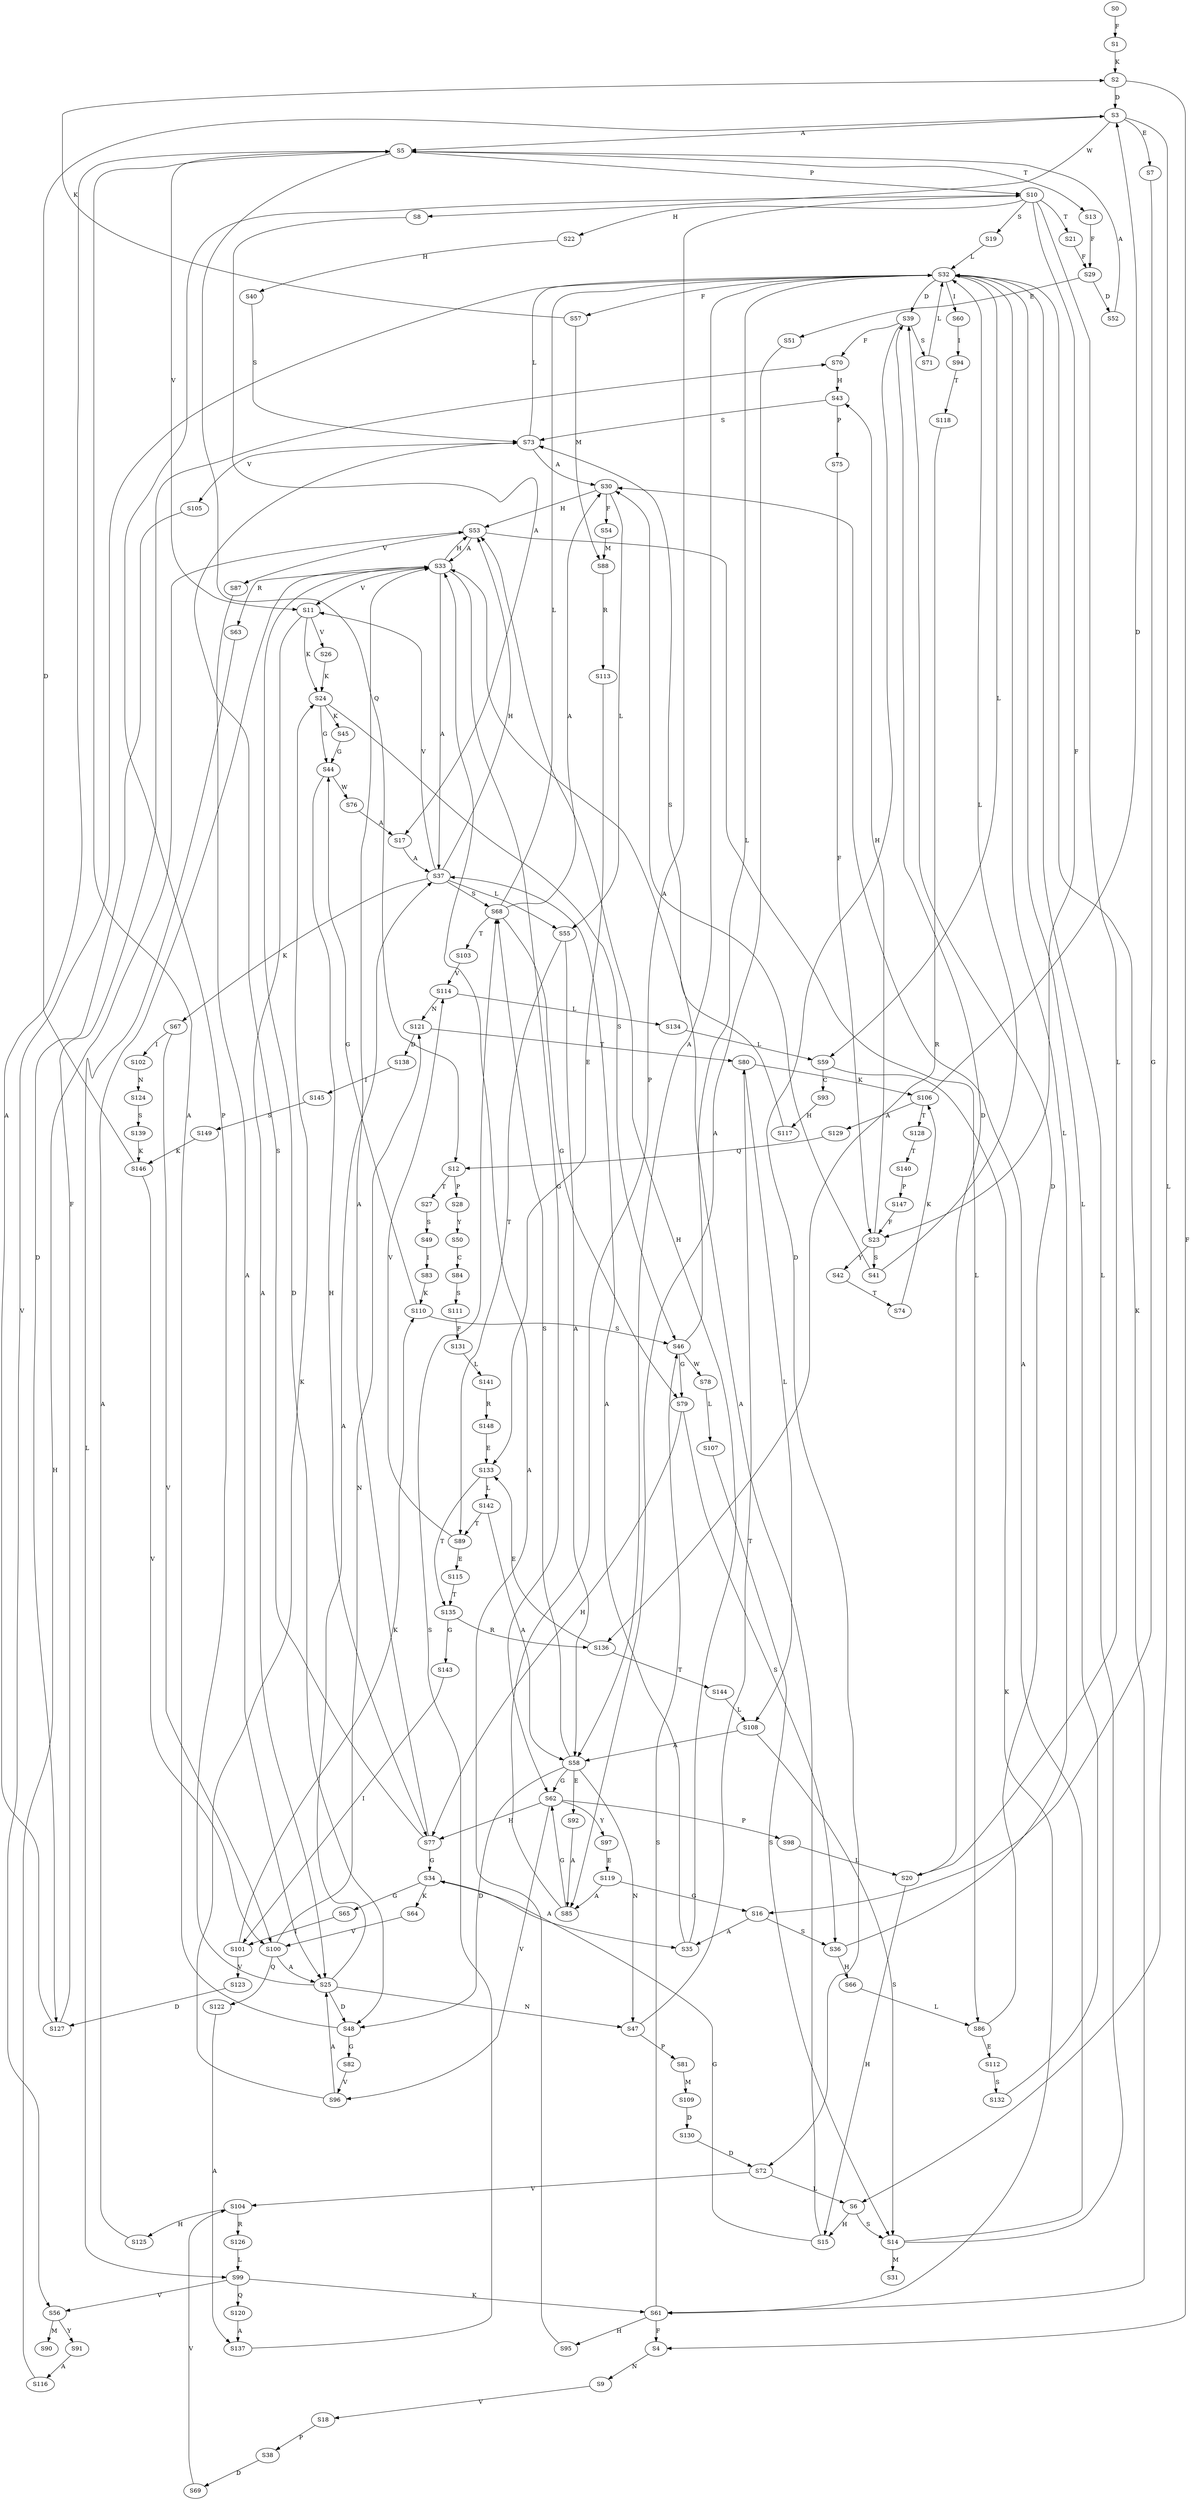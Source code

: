 strict digraph  {
	S0 -> S1 [ label = F ];
	S1 -> S2 [ label = K ];
	S2 -> S3 [ label = D ];
	S2 -> S4 [ label = F ];
	S3 -> S5 [ label = A ];
	S3 -> S6 [ label = L ];
	S3 -> S7 [ label = E ];
	S3 -> S8 [ label = W ];
	S4 -> S9 [ label = N ];
	S5 -> S10 [ label = P ];
	S5 -> S11 [ label = V ];
	S5 -> S12 [ label = Q ];
	S5 -> S13 [ label = T ];
	S6 -> S14 [ label = S ];
	S6 -> S15 [ label = H ];
	S7 -> S16 [ label = G ];
	S8 -> S17 [ label = A ];
	S9 -> S18 [ label = V ];
	S10 -> S19 [ label = S ];
	S10 -> S20 [ label = L ];
	S10 -> S21 [ label = T ];
	S10 -> S22 [ label = H ];
	S10 -> S23 [ label = F ];
	S11 -> S24 [ label = K ];
	S11 -> S25 [ label = A ];
	S11 -> S26 [ label = V ];
	S12 -> S27 [ label = T ];
	S12 -> S28 [ label = P ];
	S13 -> S29 [ label = F ];
	S14 -> S30 [ label = A ];
	S14 -> S31 [ label = M ];
	S14 -> S32 [ label = L ];
	S15 -> S33 [ label = A ];
	S15 -> S34 [ label = G ];
	S16 -> S35 [ label = A ];
	S16 -> S36 [ label = S ];
	S17 -> S37 [ label = A ];
	S18 -> S38 [ label = P ];
	S19 -> S32 [ label = L ];
	S20 -> S15 [ label = H ];
	S20 -> S39 [ label = D ];
	S21 -> S29 [ label = F ];
	S22 -> S40 [ label = H ];
	S23 -> S41 [ label = S ];
	S23 -> S42 [ label = Y ];
	S23 -> S43 [ label = H ];
	S24 -> S44 [ label = G ];
	S24 -> S45 [ label = K ];
	S24 -> S46 [ label = S ];
	S25 -> S47 [ label = N ];
	S25 -> S10 [ label = P ];
	S25 -> S37 [ label = A ];
	S25 -> S48 [ label = D ];
	S26 -> S24 [ label = K ];
	S27 -> S49 [ label = S ];
	S28 -> S50 [ label = Y ];
	S29 -> S51 [ label = E ];
	S29 -> S52 [ label = D ];
	S30 -> S53 [ label = H ];
	S30 -> S54 [ label = F ];
	S30 -> S55 [ label = L ];
	S32 -> S56 [ label = V ];
	S32 -> S57 [ label = F ];
	S32 -> S39 [ label = D ];
	S32 -> S58 [ label = A ];
	S32 -> S59 [ label = L ];
	S32 -> S60 [ label = I ];
	S32 -> S61 [ label = K ];
	S33 -> S62 [ label = G ];
	S33 -> S11 [ label = V ];
	S33 -> S53 [ label = H ];
	S33 -> S37 [ label = A ];
	S33 -> S63 [ label = R ];
	S33 -> S48 [ label = D ];
	S34 -> S64 [ label = K ];
	S34 -> S65 [ label = G ];
	S34 -> S35 [ label = A ];
	S35 -> S53 [ label = H ];
	S35 -> S37 [ label = A ];
	S36 -> S32 [ label = L ];
	S36 -> S66 [ label = H ];
	S37 -> S67 [ label = K ];
	S37 -> S55 [ label = L ];
	S37 -> S68 [ label = S ];
	S37 -> S11 [ label = V ];
	S37 -> S53 [ label = H ];
	S38 -> S69 [ label = D ];
	S39 -> S70 [ label = F ];
	S39 -> S71 [ label = S ];
	S39 -> S72 [ label = D ];
	S40 -> S73 [ label = S ];
	S41 -> S32 [ label = L ];
	S41 -> S30 [ label = A ];
	S42 -> S74 [ label = T ];
	S43 -> S75 [ label = P ];
	S43 -> S73 [ label = S ];
	S44 -> S76 [ label = W ];
	S44 -> S77 [ label = H ];
	S45 -> S44 [ label = G ];
	S46 -> S78 [ label = W ];
	S46 -> S79 [ label = G ];
	S46 -> S32 [ label = L ];
	S47 -> S80 [ label = T ];
	S47 -> S81 [ label = P ];
	S48 -> S5 [ label = A ];
	S48 -> S82 [ label = G ];
	S49 -> S83 [ label = I ];
	S50 -> S84 [ label = C ];
	S51 -> S85 [ label = A ];
	S52 -> S5 [ label = A ];
	S53 -> S33 [ label = A ];
	S53 -> S86 [ label = L ];
	S53 -> S87 [ label = V ];
	S54 -> S88 [ label = M ];
	S55 -> S89 [ label = T ];
	S55 -> S58 [ label = A ];
	S56 -> S90 [ label = M ];
	S56 -> S91 [ label = Y ];
	S57 -> S88 [ label = M ];
	S57 -> S2 [ label = K ];
	S58 -> S92 [ label = E ];
	S58 -> S48 [ label = D ];
	S58 -> S47 [ label = N ];
	S58 -> S68 [ label = S ];
	S58 -> S62 [ label = G ];
	S59 -> S61 [ label = K ];
	S59 -> S93 [ label = C ];
	S60 -> S94 [ label = I ];
	S61 -> S95 [ label = H ];
	S61 -> S4 [ label = F ];
	S61 -> S46 [ label = S ];
	S62 -> S96 [ label = V ];
	S62 -> S97 [ label = Y ];
	S62 -> S77 [ label = H ];
	S62 -> S98 [ label = P ];
	S63 -> S99 [ label = L ];
	S64 -> S100 [ label = V ];
	S65 -> S101 [ label = I ];
	S66 -> S86 [ label = L ];
	S67 -> S100 [ label = V ];
	S67 -> S102 [ label = I ];
	S68 -> S79 [ label = G ];
	S68 -> S32 [ label = L ];
	S68 -> S30 [ label = A ];
	S68 -> S103 [ label = T ];
	S69 -> S104 [ label = V ];
	S70 -> S43 [ label = H ];
	S71 -> S32 [ label = L ];
	S72 -> S104 [ label = V ];
	S72 -> S6 [ label = L ];
	S73 -> S32 [ label = L ];
	S73 -> S105 [ label = V ];
	S73 -> S30 [ label = A ];
	S74 -> S106 [ label = K ];
	S75 -> S23 [ label = F ];
	S76 -> S17 [ label = A ];
	S77 -> S73 [ label = S ];
	S77 -> S34 [ label = G ];
	S77 -> S33 [ label = A ];
	S78 -> S107 [ label = L ];
	S79 -> S77 [ label = H ];
	S79 -> S36 [ label = S ];
	S80 -> S106 [ label = K ];
	S80 -> S108 [ label = L ];
	S81 -> S109 [ label = M ];
	S82 -> S96 [ label = V ];
	S83 -> S110 [ label = K ];
	S84 -> S111 [ label = S ];
	S85 -> S62 [ label = G ];
	S85 -> S10 [ label = P ];
	S86 -> S39 [ label = D ];
	S86 -> S112 [ label = E ];
	S87 -> S25 [ label = A ];
	S88 -> S113 [ label = R ];
	S89 -> S114 [ label = V ];
	S89 -> S115 [ label = E ];
	S91 -> S116 [ label = A ];
	S92 -> S85 [ label = A ];
	S93 -> S117 [ label = H ];
	S94 -> S118 [ label = T ];
	S95 -> S33 [ label = A ];
	S96 -> S24 [ label = K ];
	S96 -> S25 [ label = A ];
	S97 -> S119 [ label = E ];
	S98 -> S20 [ label = L ];
	S99 -> S61 [ label = K ];
	S99 -> S120 [ label = Q ];
	S99 -> S56 [ label = V ];
	S100 -> S121 [ label = N ];
	S100 -> S122 [ label = Q ];
	S100 -> S25 [ label = A ];
	S101 -> S110 [ label = K ];
	S101 -> S123 [ label = V ];
	S102 -> S124 [ label = N ];
	S103 -> S114 [ label = V ];
	S104 -> S125 [ label = H ];
	S104 -> S126 [ label = R ];
	S105 -> S127 [ label = D ];
	S106 -> S3 [ label = D ];
	S106 -> S128 [ label = T ];
	S106 -> S129 [ label = A ];
	S107 -> S14 [ label = S ];
	S108 -> S58 [ label = A ];
	S108 -> S14 [ label = S ];
	S109 -> S130 [ label = D ];
	S110 -> S44 [ label = G ];
	S110 -> S46 [ label = S ];
	S111 -> S131 [ label = F ];
	S112 -> S132 [ label = S ];
	S113 -> S133 [ label = E ];
	S114 -> S134 [ label = L ];
	S114 -> S121 [ label = N ];
	S115 -> S135 [ label = T ];
	S116 -> S53 [ label = H ];
	S117 -> S73 [ label = S ];
	S118 -> S136 [ label = R ];
	S119 -> S16 [ label = G ];
	S119 -> S85 [ label = A ];
	S120 -> S137 [ label = A ];
	S121 -> S80 [ label = T ];
	S121 -> S138 [ label = D ];
	S122 -> S137 [ label = A ];
	S123 -> S127 [ label = D ];
	S124 -> S139 [ label = S ];
	S125 -> S33 [ label = A ];
	S126 -> S99 [ label = L ];
	S127 -> S70 [ label = F ];
	S127 -> S5 [ label = A ];
	S128 -> S140 [ label = T ];
	S129 -> S12 [ label = Q ];
	S130 -> S72 [ label = D ];
	S131 -> S141 [ label = L ];
	S132 -> S32 [ label = L ];
	S133 -> S142 [ label = L ];
	S133 -> S135 [ label = T ];
	S134 -> S59 [ label = L ];
	S135 -> S136 [ label = R ];
	S135 -> S143 [ label = G ];
	S136 -> S144 [ label = T ];
	S136 -> S133 [ label = E ];
	S137 -> S68 [ label = S ];
	S138 -> S145 [ label = I ];
	S139 -> S146 [ label = K ];
	S140 -> S147 [ label = P ];
	S141 -> S148 [ label = R ];
	S142 -> S58 [ label = A ];
	S142 -> S89 [ label = T ];
	S143 -> S101 [ label = I ];
	S144 -> S108 [ label = L ];
	S145 -> S149 [ label = S ];
	S146 -> S3 [ label = D ];
	S146 -> S100 [ label = V ];
	S147 -> S23 [ label = F ];
	S148 -> S133 [ label = E ];
	S149 -> S146 [ label = K ];
}
